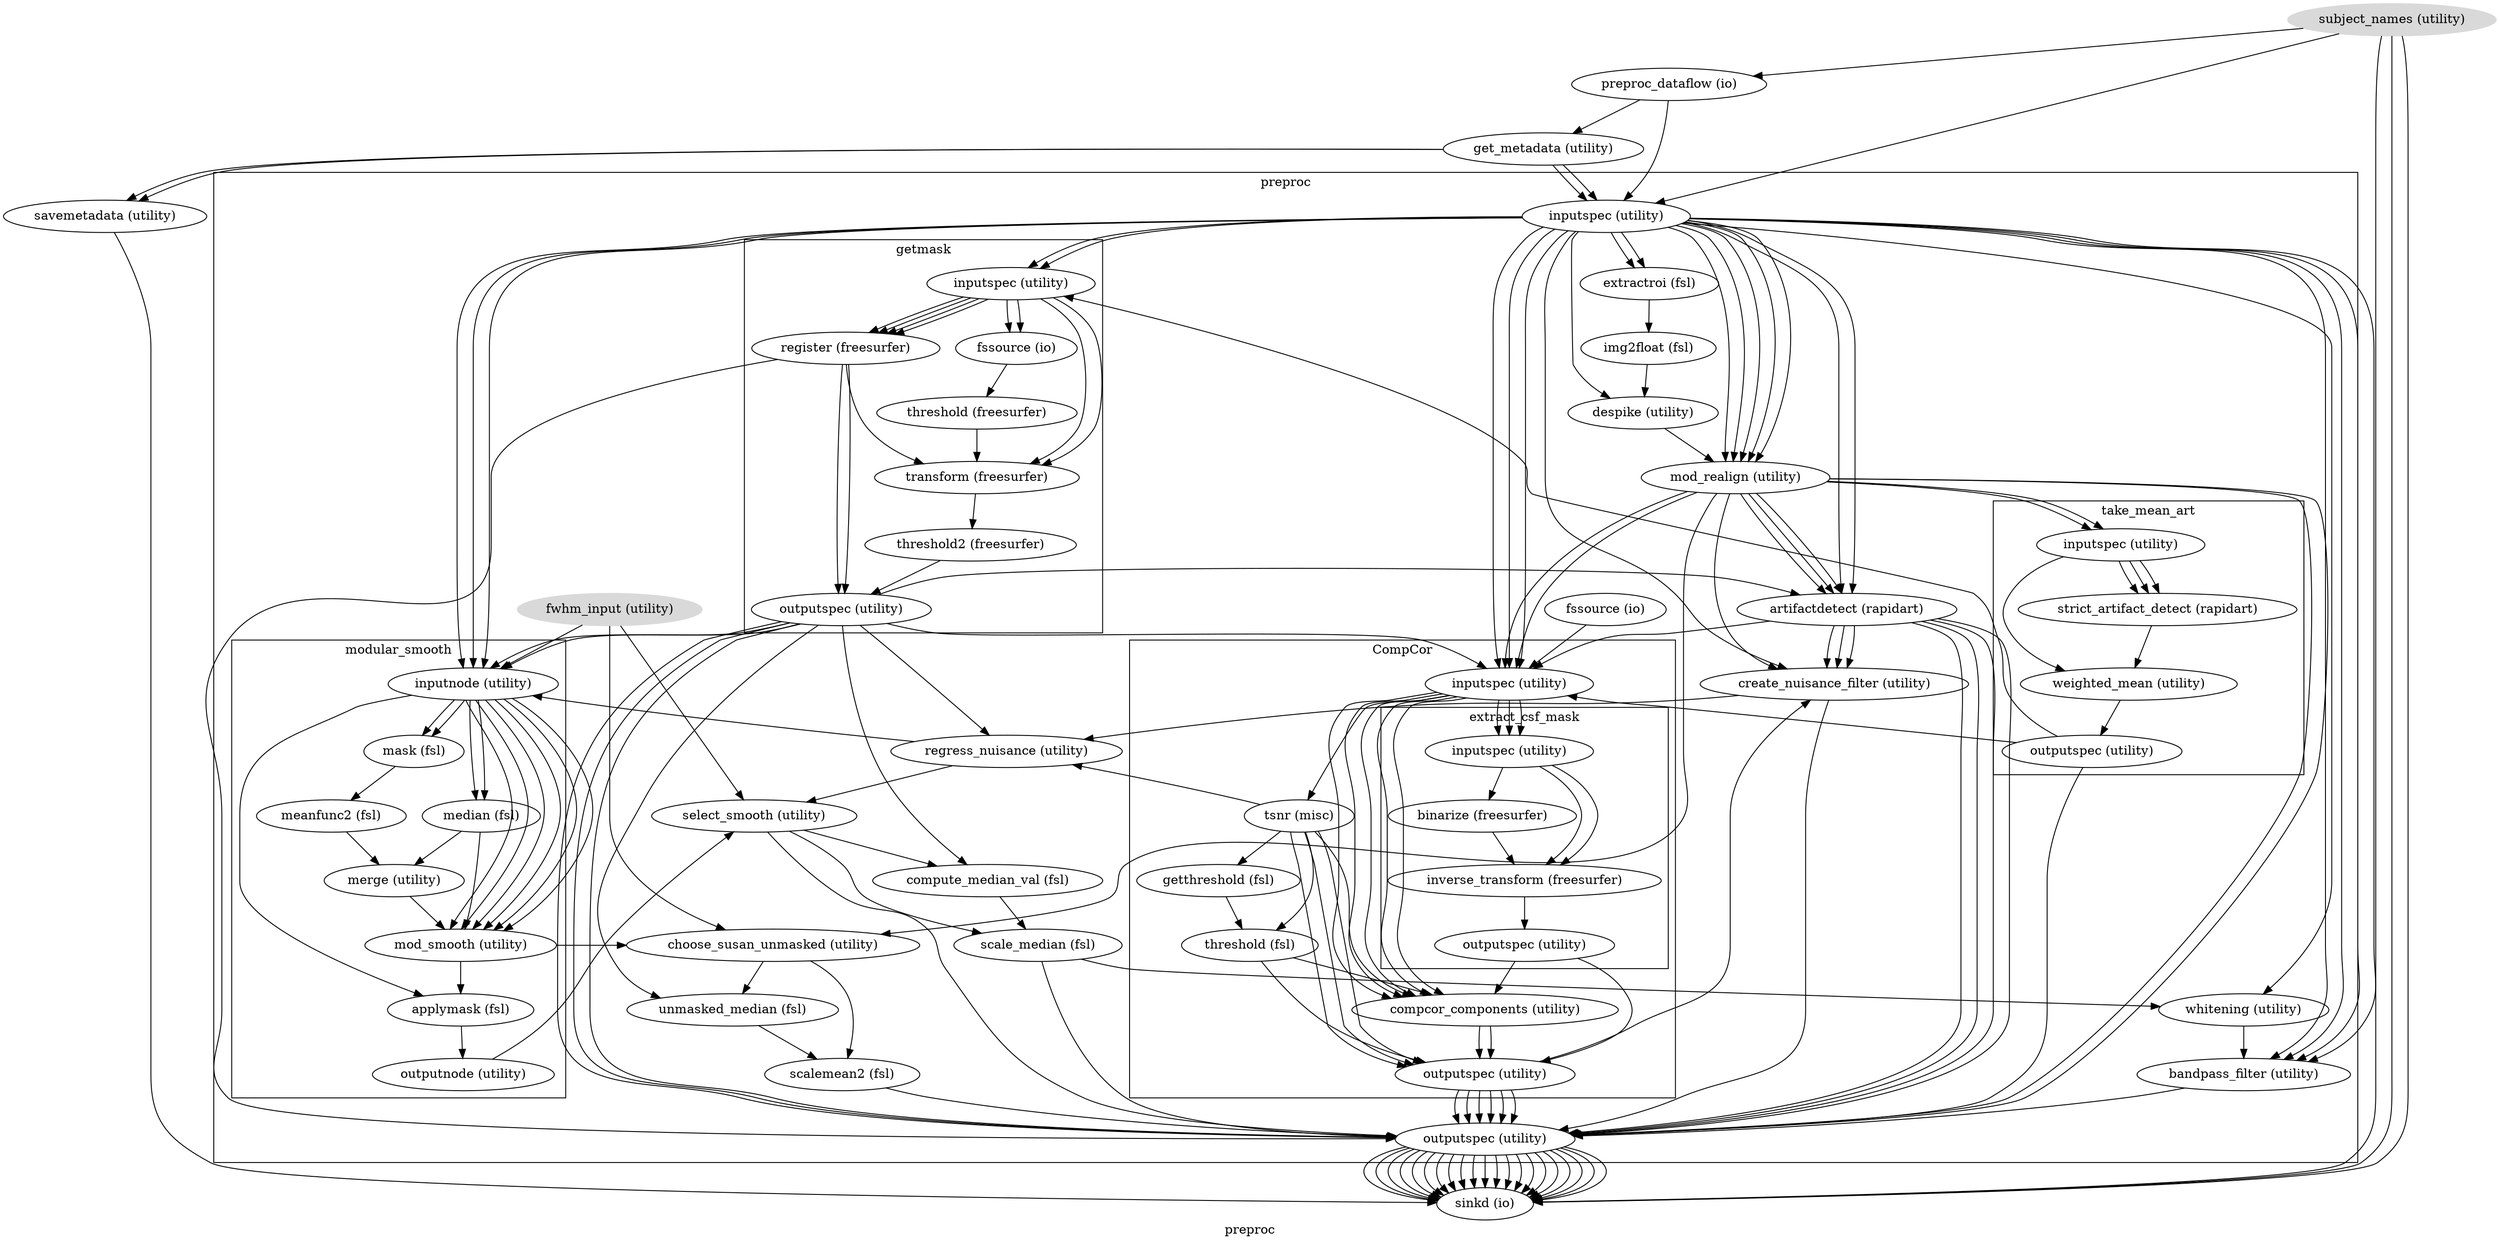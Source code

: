 digraph preproc{
  label="preproc";
  preproc_subject_names[label="subject_names (utility)", style=filled, colorscheme=greys7 color=2];
  preproc_preproc_dataflow[label="preproc_dataflow (io)"];
  preproc_get_metadata[label="get_metadata (utility)"];
  preproc_savemetadata[label="savemetadata (utility)"];
  preproc_sinkd[label="sinkd (io)"];
  preproc_subject_names -> preproc_preproc_dataflow;
  preproc_subject_names -> preproc_sinkd;
  preproc_subject_names -> preproc_sinkd;
  preproc_subject_names -> preproc_sinkd;
  preproc_preproc_dataflow -> preproc_get_metadata;
  preproc_get_metadata -> preproc_savemetadata;
  preproc_get_metadata -> preproc_savemetadata;
  preproc_savemetadata -> preproc_sinkd;
  subgraph cluster_preproc_preproc {
      label="preproc";
    preproc_preproc_fwhm_input[label="fwhm_input (utility)", style=filled, colorscheme=greys7 color=2];
    preproc_preproc_inputspec[label="inputspec (utility)"];
    preproc_preproc_extractroi[label="extractroi (fsl)"];
    preproc_preproc_img2float[label="img2float (fsl)"];
    preproc_preproc_despike[label="despike (utility)"];
    preproc_preproc_mod_realign[label="mod_realign (utility)"];
    preproc_preproc_artifactdetect[label="artifactdetect (rapidart)"];
    preproc_getmask_fssource[label="fssource (io)"];
    preproc_preproc_create_nuisance_filter[label="create_nuisance_filter (utility)"];
    preproc_preproc_regress_nuisance[label="regress_nuisance (utility)"];
    preproc_preproc_choose_susan_unmasked[label="choose_susan_unmasked (utility)"];
    preproc_preproc_unmasked_median[label="unmasked_median (fsl)"];
    preproc_preproc_scalemean2[label="scalemean2 (fsl)"];
    preproc_preproc_select_smooth[label="select_smooth (utility)"];
    preproc_preproc_compute_median_val[label="compute_median_val (fsl)"];
    preproc_preproc_scale_median[label="scale_median (fsl)"];
    preproc_preproc_whitening[label="whitening (utility)"];
    preproc_preproc_bandpass_filter[label="bandpass_filter (utility)"];
    preproc_preproc_outputspec[label="outputspec (utility)"];
    preproc_preproc_fwhm_input -> preproc_preproc_choose_susan_unmasked;
    preproc_preproc_fwhm_input -> preproc_preproc_select_smooth;
    preproc_preproc_inputspec -> preproc_preproc_despike;
    preproc_preproc_inputspec -> preproc_preproc_whitening;
    preproc_preproc_inputspec -> preproc_preproc_bandpass_filter;
    preproc_preproc_inputspec -> preproc_preproc_bandpass_filter;
    preproc_preproc_inputspec -> preproc_preproc_bandpass_filter;
    preproc_preproc_inputspec -> preproc_preproc_bandpass_filter;
    preproc_preproc_inputspec -> preproc_preproc_artifactdetect;
    preproc_preproc_inputspec -> preproc_preproc_artifactdetect;
    preproc_preproc_inputspec -> preproc_preproc_create_nuisance_filter;
    preproc_preproc_inputspec -> preproc_preproc_mod_realign;
    preproc_preproc_inputspec -> preproc_preproc_mod_realign;
    preproc_preproc_inputspec -> preproc_preproc_mod_realign;
    preproc_preproc_inputspec -> preproc_preproc_mod_realign;
    preproc_preproc_inputspec -> preproc_preproc_mod_realign;
    preproc_preproc_inputspec -> preproc_preproc_extractroi;
    preproc_preproc_inputspec -> preproc_preproc_extractroi;
    preproc_preproc_extractroi -> preproc_preproc_img2float;
    preproc_preproc_img2float -> preproc_preproc_despike;
    preproc_preproc_despike -> preproc_preproc_mod_realign;
    preproc_preproc_mod_realign -> preproc_preproc_artifactdetect;
    preproc_preproc_mod_realign -> preproc_preproc_artifactdetect;
    preproc_preproc_mod_realign -> preproc_preproc_artifactdetect;
    preproc_preproc_mod_realign -> preproc_preproc_outputspec;
    preproc_preproc_mod_realign -> preproc_preproc_outputspec;
    preproc_preproc_mod_realign -> preproc_preproc_choose_susan_unmasked;
    preproc_preproc_mod_realign -> preproc_preproc_create_nuisance_filter;
    subgraph cluster_preproc_preproc_take_mean_art {
            label="take_mean_art";
        preproc_preproc_take_mean_art_inputspec[label="inputspec (utility)"];
        preproc_preproc_take_mean_art_strict_artifact_detect[label="strict_artifact_detect (rapidart)"];
        preproc_preproc_take_mean_art_weighted_mean[label="weighted_mean (utility)"];
        preproc_preproc_take_mean_art_outputspec[label="outputspec (utility)"];
        preproc_preproc_take_mean_art_inputspec -> preproc_preproc_take_mean_art_strict_artifact_detect;
        preproc_preproc_take_mean_art_inputspec -> preproc_preproc_take_mean_art_strict_artifact_detect;
        preproc_preproc_take_mean_art_inputspec -> preproc_preproc_take_mean_art_strict_artifact_detect;
        preproc_preproc_take_mean_art_inputspec -> preproc_preproc_take_mean_art_weighted_mean;
        preproc_preproc_take_mean_art_strict_artifact_detect -> preproc_preproc_take_mean_art_weighted_mean;
        preproc_preproc_take_mean_art_weighted_mean -> preproc_preproc_take_mean_art_outputspec;
    }
    subgraph cluster_preproc_preproc_getmask {
            label="getmask";
        preproc_preproc_getmask_inputspec[label="inputspec (utility)"];
        preproc_preproc_getmask_fssource[label="fssource (io)"];
        preproc_preproc_getmask_register[label="register (freesurfer)"];
        preproc_preproc_getmask_threshold[label="threshold (freesurfer)"];
        preproc_preproc_getmask_transform[label="transform (freesurfer)"];
        preproc_preproc_getmask_threshold2[label="threshold2 (freesurfer)"];
        preproc_preproc_getmask_outputspec[label="outputspec (utility)"];
        preproc_preproc_getmask_inputspec -> preproc_preproc_getmask_fssource;
        preproc_preproc_getmask_inputspec -> preproc_preproc_getmask_fssource;
        preproc_preproc_getmask_inputspec -> preproc_preproc_getmask_register;
        preproc_preproc_getmask_inputspec -> preproc_preproc_getmask_register;
        preproc_preproc_getmask_inputspec -> preproc_preproc_getmask_register;
        preproc_preproc_getmask_inputspec -> preproc_preproc_getmask_register;
        preproc_preproc_getmask_inputspec -> preproc_preproc_getmask_transform;
        preproc_preproc_getmask_inputspec -> preproc_preproc_getmask_transform;
        preproc_preproc_getmask_fssource -> preproc_preproc_getmask_threshold;
        preproc_preproc_getmask_register -> preproc_preproc_getmask_transform;
        preproc_preproc_getmask_register -> preproc_preproc_getmask_outputspec;
        preproc_preproc_getmask_register -> preproc_preproc_getmask_outputspec;
        preproc_preproc_getmask_threshold -> preproc_preproc_getmask_transform;
        preproc_preproc_getmask_transform -> preproc_preproc_getmask_threshold2;
        preproc_preproc_getmask_threshold2 -> preproc_preproc_getmask_outputspec;
    }
    preproc_preproc_artifactdetect -> preproc_preproc_outputspec;
    preproc_preproc_artifactdetect -> preproc_preproc_outputspec;
    preproc_preproc_artifactdetect -> preproc_preproc_outputspec;
    preproc_preproc_artifactdetect -> preproc_preproc_outputspec;
    preproc_preproc_artifactdetect -> preproc_preproc_create_nuisance_filter;
    preproc_preproc_artifactdetect -> preproc_preproc_create_nuisance_filter;
    preproc_preproc_artifactdetect -> preproc_preproc_create_nuisance_filter;
    subgraph cluster_preproc_preproc_CompCor {
            label="CompCor";
        preproc_preproc_CompCor_inputspec[label="inputspec (utility)"];
        preproc_preproc_CompCor_tsnr[label="tsnr (misc)"];
        preproc_preproc_CompCor_getthreshold[label="getthreshold (fsl)"];
        preproc_preproc_CompCor_threshold[label="threshold (fsl)"];
        preproc_preproc_CompCor_compcor_components[label="compcor_components (utility)"];
        preproc_preproc_CompCor_outputspec[label="outputspec (utility)"];
        preproc_preproc_CompCor_inputspec -> preproc_preproc_CompCor_compcor_components;
        preproc_preproc_CompCor_inputspec -> preproc_preproc_CompCor_compcor_components;
        preproc_preproc_CompCor_inputspec -> preproc_preproc_CompCor_compcor_components;
        preproc_preproc_CompCor_inputspec -> preproc_preproc_CompCor_compcor_components;
        preproc_preproc_CompCor_inputspec -> preproc_preproc_CompCor_compcor_components;
        preproc_preproc_CompCor_inputspec -> preproc_preproc_CompCor_tsnr;
        subgraph cluster_preproc_preproc_CompCor_extract_csf_mask {
                        label="extract_csf_mask";
                preproc_preproc_CompCor_extract_csf_mask_inputspec[label="inputspec (utility)"];
                preproc_preproc_CompCor_extract_csf_mask_binarize[label="binarize (freesurfer)"];
                preproc_preproc_CompCor_extract_csf_mask_inverse_transform[label="inverse_transform (freesurfer)"];
                preproc_preproc_CompCor_extract_csf_mask_outputspec[label="outputspec (utility)"];
                preproc_preproc_CompCor_extract_csf_mask_inputspec -> preproc_preproc_CompCor_extract_csf_mask_inverse_transform;
                preproc_preproc_CompCor_extract_csf_mask_inputspec -> preproc_preproc_CompCor_extract_csf_mask_inverse_transform;
                preproc_preproc_CompCor_extract_csf_mask_inputspec -> preproc_preproc_CompCor_extract_csf_mask_binarize;
                preproc_preproc_CompCor_extract_csf_mask_binarize -> preproc_preproc_CompCor_extract_csf_mask_inverse_transform;
                preproc_preproc_CompCor_extract_csf_mask_inverse_transform -> preproc_preproc_CompCor_extract_csf_mask_outputspec;
        }
        preproc_preproc_CompCor_tsnr -> preproc_preproc_CompCor_threshold;
        preproc_preproc_CompCor_tsnr -> preproc_preproc_CompCor_compcor_components;
        preproc_preproc_CompCor_tsnr -> preproc_preproc_CompCor_outputspec;
        preproc_preproc_CompCor_tsnr -> preproc_preproc_CompCor_outputspec;
        preproc_preproc_CompCor_tsnr -> preproc_preproc_CompCor_outputspec;
        preproc_preproc_CompCor_tsnr -> preproc_preproc_CompCor_getthreshold;
        preproc_preproc_CompCor_getthreshold -> preproc_preproc_CompCor_threshold;
        preproc_preproc_CompCor_threshold -> preproc_preproc_CompCor_compcor_components;
        preproc_preproc_CompCor_threshold -> preproc_preproc_CompCor_outputspec;
        preproc_preproc_CompCor_compcor_components -> preproc_preproc_CompCor_outputspec;
        preproc_preproc_CompCor_compcor_components -> preproc_preproc_CompCor_outputspec;
        preproc_preproc_CompCor_inputspec -> preproc_preproc_CompCor_extract_csf_mask_inputspec;
        preproc_preproc_CompCor_inputspec -> preproc_preproc_CompCor_extract_csf_mask_inputspec;
        preproc_preproc_CompCor_inputspec -> preproc_preproc_CompCor_extract_csf_mask_inputspec;
        preproc_preproc_CompCor_extract_csf_mask_outputspec -> preproc_preproc_CompCor_compcor_components;
        preproc_preproc_CompCor_extract_csf_mask_outputspec -> preproc_preproc_CompCor_outputspec;
    }
    preproc_preproc_create_nuisance_filter -> preproc_preproc_regress_nuisance;
    preproc_preproc_create_nuisance_filter -> preproc_preproc_outputspec;
    preproc_preproc_regress_nuisance -> preproc_preproc_select_smooth;
    subgraph cluster_preproc_preproc_modular_smooth {
            label="modular_smooth";
        preproc_preproc_modular_smooth_inputnode[label="inputnode (utility)"];
        preproc_preproc_modular_smooth_mask[label="mask (fsl)"];
        preproc_preproc_modular_smooth_meanfunc2[label="meanfunc2 (fsl)"];
        preproc_preproc_modular_smooth_median[label="median (fsl)"];
        preproc_preproc_modular_smooth_merge[label="merge (utility)"];
        preproc_preproc_modular_smooth_mod_smooth[label="mod_smooth (utility)"];
        preproc_preproc_modular_smooth_applymask[label="applymask (fsl)"];
        preproc_preproc_modular_smooth_outputnode[label="outputnode (utility)"];
        preproc_preproc_modular_smooth_inputnode -> preproc_preproc_modular_smooth_applymask;
        preproc_preproc_modular_smooth_inputnode -> preproc_preproc_modular_smooth_mod_smooth;
        preproc_preproc_modular_smooth_inputnode -> preproc_preproc_modular_smooth_mod_smooth;
        preproc_preproc_modular_smooth_inputnode -> preproc_preproc_modular_smooth_mod_smooth;
        preproc_preproc_modular_smooth_inputnode -> preproc_preproc_modular_smooth_mod_smooth;
        preproc_preproc_modular_smooth_inputnode -> preproc_preproc_modular_smooth_mod_smooth;
        preproc_preproc_modular_smooth_inputnode -> preproc_preproc_modular_smooth_mod_smooth;
        preproc_preproc_modular_smooth_inputnode -> preproc_preproc_modular_smooth_mask;
        preproc_preproc_modular_smooth_inputnode -> preproc_preproc_modular_smooth_mask;
        preproc_preproc_modular_smooth_inputnode -> preproc_preproc_modular_smooth_median;
        preproc_preproc_modular_smooth_inputnode -> preproc_preproc_modular_smooth_median;
        preproc_preproc_modular_smooth_mask -> preproc_preproc_modular_smooth_meanfunc2;
        preproc_preproc_modular_smooth_meanfunc2 -> preproc_preproc_modular_smooth_merge;
        preproc_preproc_modular_smooth_median -> preproc_preproc_modular_smooth_merge;
        preproc_preproc_modular_smooth_median -> preproc_preproc_modular_smooth_mod_smooth;
        preproc_preproc_modular_smooth_merge -> preproc_preproc_modular_smooth_mod_smooth;
        preproc_preproc_modular_smooth_mod_smooth -> preproc_preproc_modular_smooth_applymask;
        preproc_preproc_modular_smooth_applymask -> preproc_preproc_modular_smooth_outputnode;
    }
    preproc_preproc_choose_susan_unmasked -> preproc_preproc_scalemean2;
    preproc_preproc_choose_susan_unmasked -> preproc_preproc_unmasked_median;
    preproc_preproc_unmasked_median -> preproc_preproc_scalemean2;
    preproc_preproc_scalemean2 -> preproc_preproc_outputspec;
    preproc_preproc_select_smooth -> preproc_preproc_outputspec;
    preproc_preproc_select_smooth -> preproc_preproc_scale_median;
    preproc_preproc_select_smooth -> preproc_preproc_compute_median_val;
    preproc_preproc_compute_median_val -> preproc_preproc_scale_median;
    preproc_preproc_scale_median -> preproc_preproc_whitening;
    preproc_preproc_scale_median -> preproc_preproc_outputspec;
    preproc_preproc_whitening -> preproc_preproc_bandpass_filter;
    preproc_preproc_bandpass_filter -> preproc_preproc_outputspec;
    preproc_getmask_fssource -> preproc_preproc_CompCor_inputspec;
    preproc_preproc_take_mean_art_outputspec -> preproc_preproc_getmask_inputspec;
    preproc_preproc_take_mean_art_outputspec -> preproc_preproc_outputspec;
    preproc_preproc_take_mean_art_outputspec -> preproc_preproc_CompCor_inputspec;
    preproc_preproc_inputspec -> preproc_preproc_getmask_inputspec;
    preproc_preproc_inputspec -> preproc_preproc_getmask_inputspec;
    preproc_preproc_inputspec -> preproc_preproc_modular_smooth_inputnode;
    preproc_preproc_inputspec -> preproc_preproc_modular_smooth_inputnode;
    preproc_preproc_inputspec -> preproc_preproc_modular_smooth_inputnode;
    preproc_preproc_inputspec -> preproc_preproc_CompCor_inputspec;
    preproc_preproc_inputspec -> preproc_preproc_CompCor_inputspec;
    preproc_preproc_inputspec -> preproc_preproc_CompCor_inputspec;
    preproc_preproc_CompCor_outputspec -> preproc_preproc_outputspec;
    preproc_preproc_CompCor_outputspec -> preproc_preproc_outputspec;
    preproc_preproc_CompCor_outputspec -> preproc_preproc_outputspec;
    preproc_preproc_CompCor_outputspec -> preproc_preproc_outputspec;
    preproc_preproc_CompCor_outputspec -> preproc_preproc_outputspec;
    preproc_preproc_CompCor_outputspec -> preproc_preproc_outputspec;
    preproc_preproc_CompCor_tsnr -> preproc_preproc_regress_nuisance;
    preproc_preproc_CompCor_outputspec -> preproc_preproc_create_nuisance_filter;
    preproc_preproc_getmask_outputspec -> preproc_preproc_CompCor_inputspec;
    preproc_preproc_getmask_outputspec -> preproc_preproc_artifactdetect;
    preproc_preproc_getmask_outputspec -> preproc_preproc_outputspec;
    preproc_preproc_getmask_register -> preproc_preproc_outputspec;
    preproc_preproc_getmask_outputspec -> preproc_preproc_outputspec;
    preproc_preproc_getmask_outputspec -> preproc_preproc_outputspec;
    preproc_preproc_getmask_outputspec -> preproc_preproc_regress_nuisance;
    preproc_preproc_getmask_outputspec -> preproc_preproc_modular_smooth_inputnode;
    preproc_preproc_getmask_outputspec -> preproc_preproc_modular_smooth_inputnode;
    preproc_preproc_getmask_outputspec -> preproc_preproc_unmasked_median;
    preproc_preproc_getmask_outputspec -> preproc_preproc_compute_median_val;
    preproc_preproc_artifactdetect -> preproc_preproc_CompCor_inputspec;
    preproc_preproc_mod_realign -> preproc_preproc_CompCor_inputspec;
    preproc_preproc_mod_realign -> preproc_preproc_CompCor_inputspec;
    preproc_preproc_mod_realign -> preproc_preproc_take_mean_art_inputspec;
    preproc_preproc_mod_realign -> preproc_preproc_take_mean_art_inputspec;
    preproc_preproc_regress_nuisance -> preproc_preproc_modular_smooth_inputnode;
    preproc_preproc_modular_smooth_mod_smooth -> preproc_preproc_choose_susan_unmasked;
    preproc_preproc_modular_smooth_outputnode -> preproc_preproc_select_smooth;
    preproc_preproc_fwhm_input -> preproc_preproc_modular_smooth_inputnode;
  }
  preproc_preproc_outputspec -> preproc_sinkd;
  preproc_preproc_outputspec -> preproc_sinkd;
  preproc_preproc_outputspec -> preproc_sinkd;
  preproc_preproc_outputspec -> preproc_sinkd;
  preproc_preproc_outputspec -> preproc_sinkd;
  preproc_preproc_outputspec -> preproc_sinkd;
  preproc_preproc_outputspec -> preproc_sinkd;
  preproc_preproc_outputspec -> preproc_sinkd;
  preproc_preproc_outputspec -> preproc_sinkd;
  preproc_preproc_outputspec -> preproc_sinkd;
  preproc_preproc_outputspec -> preproc_sinkd;
  preproc_preproc_outputspec -> preproc_sinkd;
  preproc_preproc_outputspec -> preproc_sinkd;
  preproc_preproc_outputspec -> preproc_sinkd;
  preproc_preproc_outputspec -> preproc_sinkd;
  preproc_preproc_outputspec -> preproc_sinkd;
  preproc_preproc_outputspec -> preproc_sinkd;
  preproc_preproc_outputspec -> preproc_sinkd;
  preproc_preproc_outputspec -> preproc_sinkd;
  preproc_preproc_outputspec -> preproc_sinkd;
  preproc_preproc_outputspec -> preproc_sinkd;
  preproc_subject_names -> preproc_preproc_inputspec;
  preproc_preproc_dataflow -> preproc_preproc_inputspec;
  preproc_get_metadata -> preproc_preproc_inputspec;
  preproc_get_metadata -> preproc_preproc_inputspec;
}